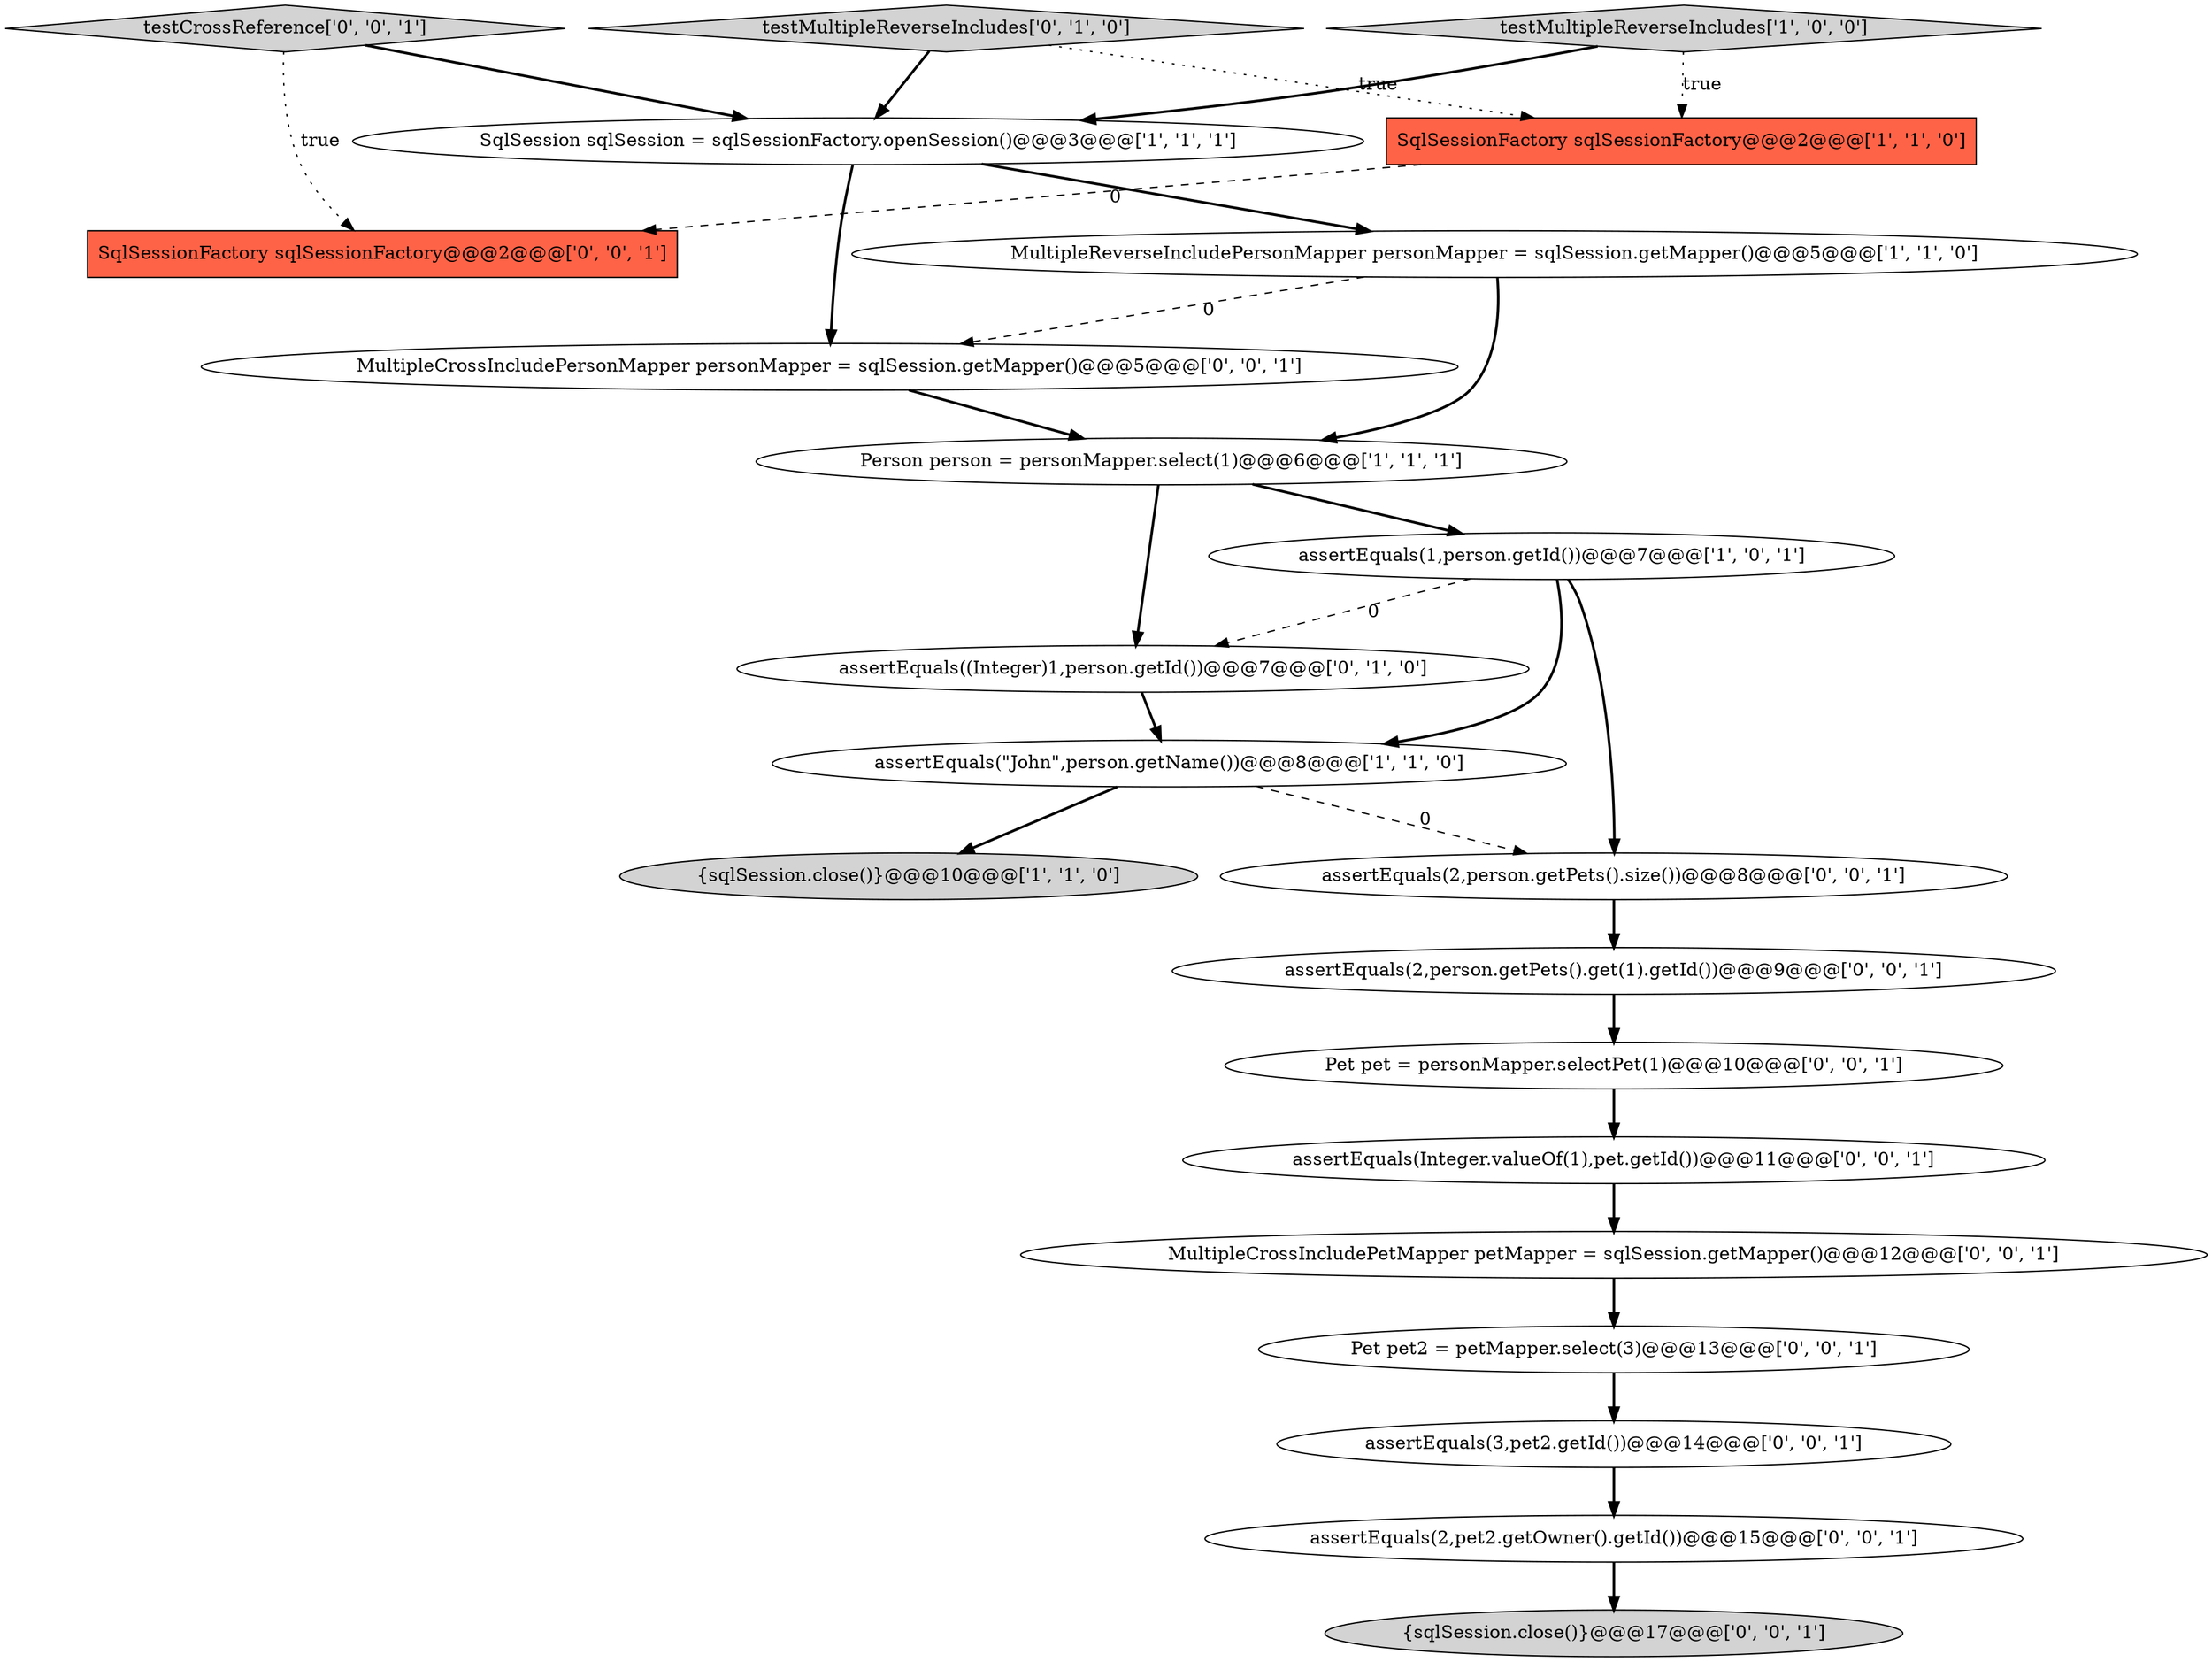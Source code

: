 digraph {
6 [style = filled, label = "SqlSessionFactory sqlSessionFactory@@@2@@@['1', '1', '0']", fillcolor = tomato, shape = box image = "AAA0AAABBB1BBB"];
21 [style = filled, label = "assertEquals(3,pet2.getId())@@@14@@@['0', '0', '1']", fillcolor = white, shape = ellipse image = "AAA0AAABBB3BBB"];
20 [style = filled, label = "MultipleCrossIncludePetMapper petMapper = sqlSession.getMapper()@@@12@@@['0', '0', '1']", fillcolor = white, shape = ellipse image = "AAA0AAABBB3BBB"];
3 [style = filled, label = "assertEquals(\"John\",person.getName())@@@8@@@['1', '1', '0']", fillcolor = white, shape = ellipse image = "AAA0AAABBB1BBB"];
9 [style = filled, label = "testMultipleReverseIncludes['0', '1', '0']", fillcolor = lightgray, shape = diamond image = "AAA0AAABBB2BBB"];
14 [style = filled, label = "MultipleCrossIncludePersonMapper personMapper = sqlSession.getMapper()@@@5@@@['0', '0', '1']", fillcolor = white, shape = ellipse image = "AAA0AAABBB3BBB"];
18 [style = filled, label = "Pet pet2 = petMapper.select(3)@@@13@@@['0', '0', '1']", fillcolor = white, shape = ellipse image = "AAA0AAABBB3BBB"];
0 [style = filled, label = "MultipleReverseIncludePersonMapper personMapper = sqlSession.getMapper()@@@5@@@['1', '1', '0']", fillcolor = white, shape = ellipse image = "AAA0AAABBB1BBB"];
1 [style = filled, label = "testMultipleReverseIncludes['1', '0', '0']", fillcolor = lightgray, shape = diamond image = "AAA0AAABBB1BBB"];
13 [style = filled, label = "{sqlSession.close()}@@@17@@@['0', '0', '1']", fillcolor = lightgray, shape = ellipse image = "AAA0AAABBB3BBB"];
19 [style = filled, label = "assertEquals(2,person.getPets().get(1).getId())@@@9@@@['0', '0', '1']", fillcolor = white, shape = ellipse image = "AAA0AAABBB3BBB"];
10 [style = filled, label = "testCrossReference['0', '0', '1']", fillcolor = lightgray, shape = diamond image = "AAA0AAABBB3BBB"];
11 [style = filled, label = "Pet pet = personMapper.selectPet(1)@@@10@@@['0', '0', '1']", fillcolor = white, shape = ellipse image = "AAA0AAABBB3BBB"];
8 [style = filled, label = "assertEquals((Integer)1,person.getId())@@@7@@@['0', '1', '0']", fillcolor = white, shape = ellipse image = "AAA1AAABBB2BBB"];
7 [style = filled, label = "Person person = personMapper.select(1)@@@6@@@['1', '1', '1']", fillcolor = white, shape = ellipse image = "AAA0AAABBB1BBB"];
15 [style = filled, label = "assertEquals(Integer.valueOf(1),pet.getId())@@@11@@@['0', '0', '1']", fillcolor = white, shape = ellipse image = "AAA0AAABBB3BBB"];
16 [style = filled, label = "assertEquals(2,pet2.getOwner().getId())@@@15@@@['0', '0', '1']", fillcolor = white, shape = ellipse image = "AAA0AAABBB3BBB"];
12 [style = filled, label = "SqlSessionFactory sqlSessionFactory@@@2@@@['0', '0', '1']", fillcolor = tomato, shape = box image = "AAA0AAABBB3BBB"];
2 [style = filled, label = "{sqlSession.close()}@@@10@@@['1', '1', '0']", fillcolor = lightgray, shape = ellipse image = "AAA0AAABBB1BBB"];
4 [style = filled, label = "assertEquals(1,person.getId())@@@7@@@['1', '0', '1']", fillcolor = white, shape = ellipse image = "AAA0AAABBB1BBB"];
5 [style = filled, label = "SqlSession sqlSession = sqlSessionFactory.openSession()@@@3@@@['1', '1', '1']", fillcolor = white, shape = ellipse image = "AAA0AAABBB1BBB"];
17 [style = filled, label = "assertEquals(2,person.getPets().size())@@@8@@@['0', '0', '1']", fillcolor = white, shape = ellipse image = "AAA0AAABBB3BBB"];
5->14 [style = bold, label=""];
14->7 [style = bold, label=""];
7->8 [style = bold, label=""];
3->17 [style = dashed, label="0"];
10->12 [style = dotted, label="true"];
3->2 [style = bold, label=""];
0->7 [style = bold, label=""];
20->18 [style = bold, label=""];
17->19 [style = bold, label=""];
21->16 [style = bold, label=""];
0->14 [style = dashed, label="0"];
4->17 [style = bold, label=""];
11->15 [style = bold, label=""];
1->6 [style = dotted, label="true"];
16->13 [style = bold, label=""];
9->6 [style = dotted, label="true"];
8->3 [style = bold, label=""];
6->12 [style = dashed, label="0"];
5->0 [style = bold, label=""];
19->11 [style = bold, label=""];
7->4 [style = bold, label=""];
4->8 [style = dashed, label="0"];
15->20 [style = bold, label=""];
18->21 [style = bold, label=""];
9->5 [style = bold, label=""];
4->3 [style = bold, label=""];
10->5 [style = bold, label=""];
1->5 [style = bold, label=""];
}
